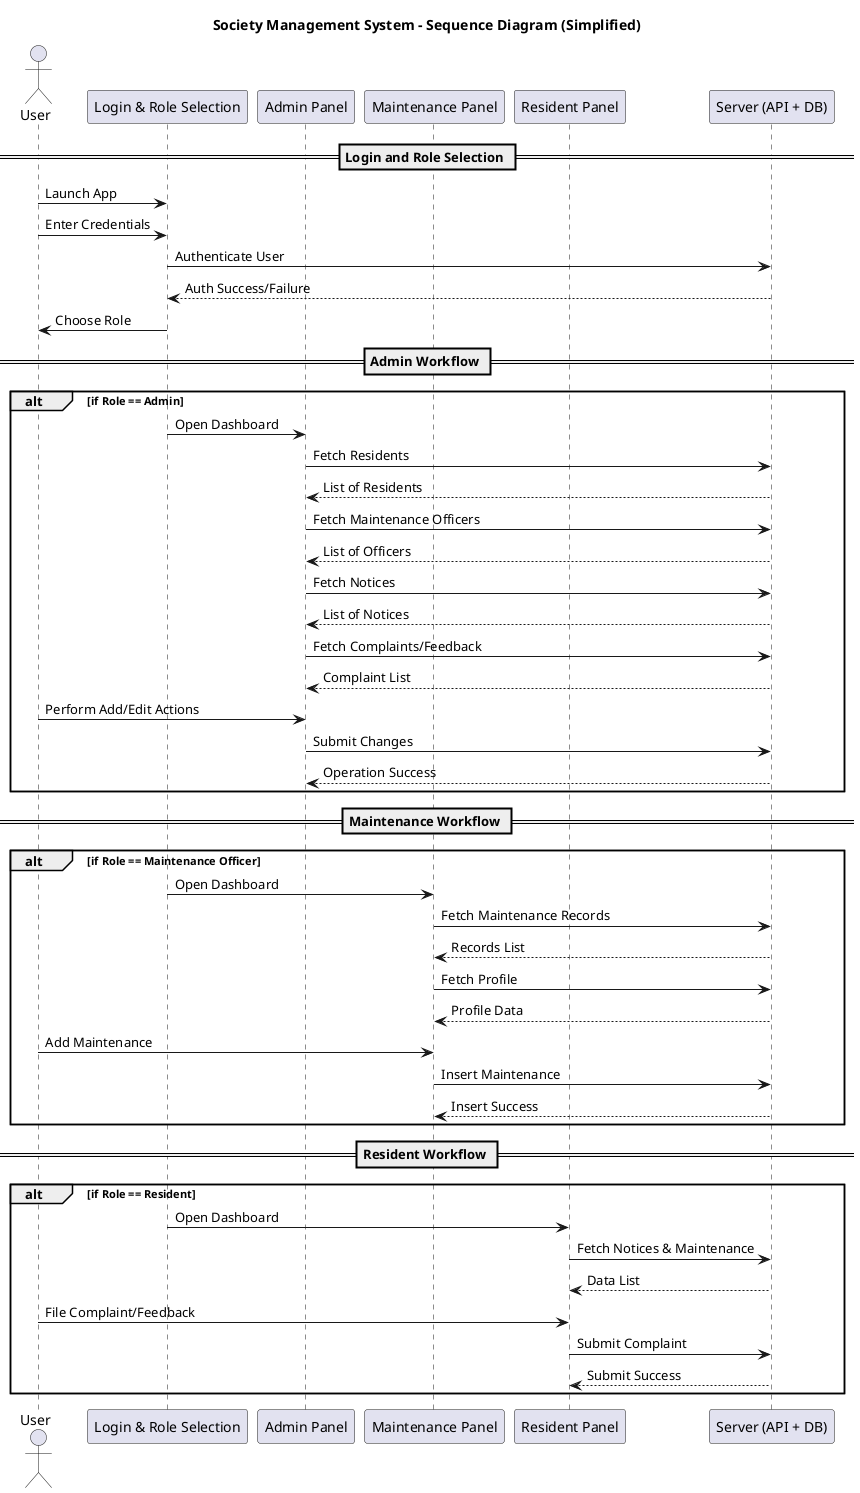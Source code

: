 @startuml
title Society Management System - Sequence Diagram (Simplified)

actor User
participant "Login & Role Selection" as LoginRole
participant "Admin Panel" as Admin
participant "Maintenance Panel" as Maint
participant "Resident Panel" as Resident
participant "Server (API + DB)" as Server

== Login and Role Selection ==
User -> LoginRole: Launch App
User -> LoginRole: Enter Credentials
LoginRole -> Server: Authenticate User
Server --> LoginRole: Auth Success/Failure
LoginRole -> User: Choose Role

== Admin Workflow ==
alt if Role == Admin
    LoginRole -> Admin: Open Dashboard
    Admin -> Server: Fetch Residents
    Server --> Admin: List of Residents
    Admin -> Server: Fetch Maintenance Officers
    Server --> Admin: List of Officers
    Admin -> Server: Fetch Notices
    Server --> Admin: List of Notices
    Admin -> Server: Fetch Complaints/Feedback
    Server --> Admin: Complaint List
    User -> Admin: Perform Add/Edit Actions
    Admin -> Server: Submit Changes
    Server --> Admin: Operation Success
end

== Maintenance Workflow ==
alt if Role == Maintenance Officer
    LoginRole -> Maint: Open Dashboard
    Maint -> Server: Fetch Maintenance Records
    Server --> Maint: Records List
    Maint -> Server: Fetch Profile
    Server --> Maint: Profile Data
    User -> Maint: Add Maintenance
    Maint -> Server: Insert Maintenance
    Server --> Maint: Insert Success
end

== Resident Workflow ==
alt if Role == Resident
    LoginRole -> Resident: Open Dashboard
    Resident -> Server: Fetch Notices & Maintenance
    Server --> Resident: Data List
    User -> Resident: File Complaint/Feedback
    Resident -> Server: Submit Complaint
    Server --> Resident: Submit Success
end

@enduml
